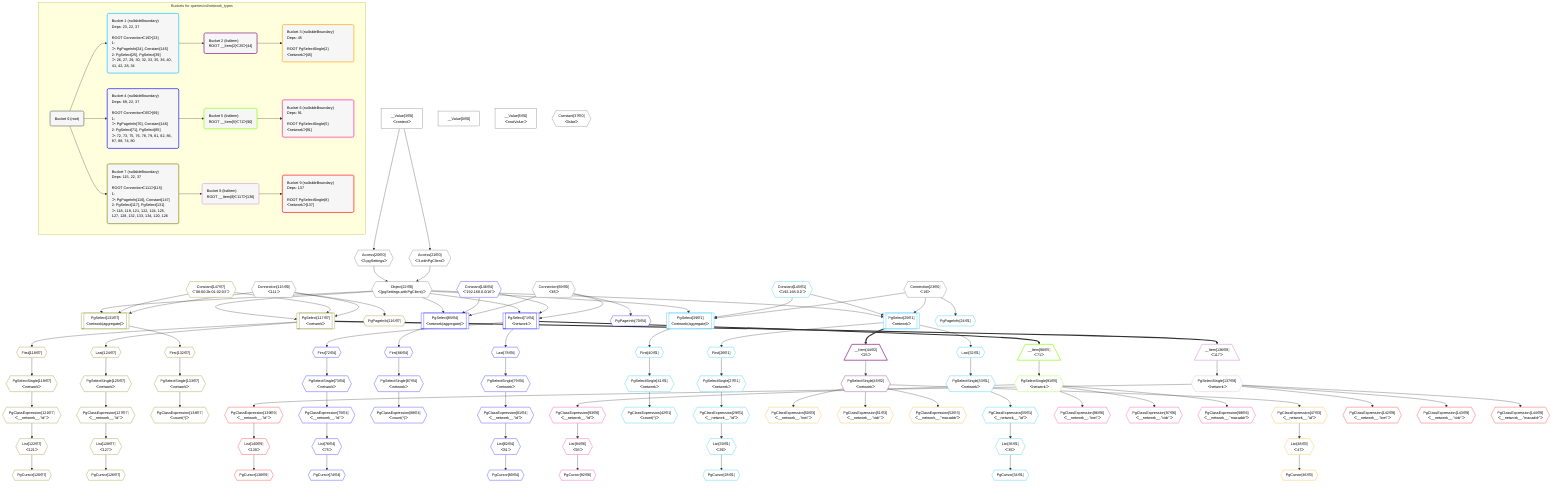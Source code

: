 %%{init: {'themeVariables': { 'fontSize': '12px'}}}%%
graph TD
    classDef path fill:#eee,stroke:#000,color:#000
    classDef plan fill:#fff,stroke-width:1px,color:#000
    classDef itemplan fill:#fff,stroke-width:2px,color:#000
    classDef unbatchedplan fill:#dff,stroke-width:1px,color:#000
    classDef sideeffectplan fill:#fcc,stroke-width:2px,color:#000
    classDef bucket fill:#f6f6f6,color:#000,stroke-width:2px,text-align:left


    %% plan dependencies
    Object22{{"Object[22∈0]<br />ᐸ{pgSettings,withPgClient}ᐳ"}}:::plan
    Access20{{"Access[20∈0]<br />ᐸ3.pgSettingsᐳ"}}:::plan
    Access21{{"Access[21∈0]<br />ᐸ3.withPgClientᐳ"}}:::plan
    Access20 & Access21 --> Object22
    __Value3["__Value[3∈0]<br />ᐸcontextᐳ"]:::plan
    __Value3 --> Access20
    __Value3 --> Access21
    __Value0["__Value[0∈0]"]:::plan
    __Value5["__Value[5∈0]<br />ᐸrootValueᐳ"]:::plan
    Connection23{{"Connection[23∈0]<br />ᐸ19ᐳ"}}:::plan
    Constant37{{"Constant[37∈0]<br />ᐸfalseᐳ"}}:::plan
    Connection69{{"Connection[69∈0]<br />ᐸ65ᐳ"}}:::plan
    Connection115{{"Connection[115∈0]<br />ᐸ111ᐳ"}}:::plan
    PgSelect117[["PgSelect[117∈7]<br />ᐸnetworkᐳ"]]:::plan
    Constant147{{"Constant[147∈7]<br />ᐸ'08:00:2b:01:02:03'ᐳ"}}:::plan
    Object22 & Constant147 & Connection115 --> PgSelect117
    PgSelect131[["PgSelect[131∈7]<br />ᐸnetwork(aggregate)ᐳ"]]:::plan
    Object22 & Constant147 & Connection115 --> PgSelect131
    PgPageInfo116{{"PgPageInfo[116∈7]"}}:::plan
    Connection115 --> PgPageInfo116
    First118{{"First[118∈7]"}}:::plan
    PgSelect117 --> First118
    PgSelectSingle119{{"PgSelectSingle[119∈7]<br />ᐸnetworkᐳ"}}:::plan
    First118 --> PgSelectSingle119
    PgClassExpression121{{"PgClassExpression[121∈7]<br />ᐸ__network__.”id”ᐳ"}}:::plan
    PgSelectSingle119 --> PgClassExpression121
    List122{{"List[122∈7]<br />ᐸ121ᐳ"}}:::plan
    PgClassExpression121 --> List122
    PgCursor120{{"PgCursor[120∈7]"}}:::plan
    List122 --> PgCursor120
    Last124{{"Last[124∈7]"}}:::plan
    PgSelect117 --> Last124
    PgSelectSingle125{{"PgSelectSingle[125∈7]<br />ᐸnetworkᐳ"}}:::plan
    Last124 --> PgSelectSingle125
    PgClassExpression127{{"PgClassExpression[127∈7]<br />ᐸ__network__.”id”ᐳ"}}:::plan
    PgSelectSingle125 --> PgClassExpression127
    List128{{"List[128∈7]<br />ᐸ127ᐳ"}}:::plan
    PgClassExpression127 --> List128
    PgCursor126{{"PgCursor[126∈7]"}}:::plan
    List128 --> PgCursor126
    First132{{"First[132∈7]"}}:::plan
    PgSelect131 --> First132
    PgSelectSingle133{{"PgSelectSingle[133∈7]<br />ᐸnetworkᐳ"}}:::plan
    First132 --> PgSelectSingle133
    PgClassExpression134{{"PgClassExpression[134∈7]<br />ᐸcount(*)ᐳ"}}:::plan
    PgSelectSingle133 --> PgClassExpression134
    PgSelect71[["PgSelect[71∈4]<br />ᐸnetworkᐳ"]]:::plan
    Constant146{{"Constant[146∈4]<br />ᐸ'192.168.0.0/16'ᐳ"}}:::plan
    Object22 & Constant146 & Connection69 --> PgSelect71
    PgSelect85[["PgSelect[85∈4]<br />ᐸnetwork(aggregate)ᐳ"]]:::plan
    Object22 & Constant146 & Connection69 --> PgSelect85
    PgPageInfo70{{"PgPageInfo[70∈4]"}}:::plan
    Connection69 --> PgPageInfo70
    First72{{"First[72∈4]"}}:::plan
    PgSelect71 --> First72
    PgSelectSingle73{{"PgSelectSingle[73∈4]<br />ᐸnetworkᐳ"}}:::plan
    First72 --> PgSelectSingle73
    PgClassExpression75{{"PgClassExpression[75∈4]<br />ᐸ__network__.”id”ᐳ"}}:::plan
    PgSelectSingle73 --> PgClassExpression75
    List76{{"List[76∈4]<br />ᐸ75ᐳ"}}:::plan
    PgClassExpression75 --> List76
    PgCursor74{{"PgCursor[74∈4]"}}:::plan
    List76 --> PgCursor74
    Last78{{"Last[78∈4]"}}:::plan
    PgSelect71 --> Last78
    PgSelectSingle79{{"PgSelectSingle[79∈4]<br />ᐸnetworkᐳ"}}:::plan
    Last78 --> PgSelectSingle79
    PgClassExpression81{{"PgClassExpression[81∈4]<br />ᐸ__network__.”id”ᐳ"}}:::plan
    PgSelectSingle79 --> PgClassExpression81
    List82{{"List[82∈4]<br />ᐸ81ᐳ"}}:::plan
    PgClassExpression81 --> List82
    PgCursor80{{"PgCursor[80∈4]"}}:::plan
    List82 --> PgCursor80
    First86{{"First[86∈4]"}}:::plan
    PgSelect85 --> First86
    PgSelectSingle87{{"PgSelectSingle[87∈4]<br />ᐸnetworkᐳ"}}:::plan
    First86 --> PgSelectSingle87
    PgClassExpression88{{"PgClassExpression[88∈4]<br />ᐸcount(*)ᐳ"}}:::plan
    PgSelectSingle87 --> PgClassExpression88
    PgSelect25[["PgSelect[25∈1]<br />ᐸnetworkᐳ"]]:::plan
    Constant145{{"Constant[145∈1]<br />ᐸ'192.168.0.0'ᐳ"}}:::plan
    Object22 & Constant145 & Connection23 --> PgSelect25
    PgSelect39[["PgSelect[39∈1]<br />ᐸnetwork(aggregate)ᐳ"]]:::plan
    Object22 & Constant145 & Connection23 --> PgSelect39
    PgPageInfo24{{"PgPageInfo[24∈1]"}}:::plan
    Connection23 --> PgPageInfo24
    First26{{"First[26∈1]"}}:::plan
    PgSelect25 --> First26
    PgSelectSingle27{{"PgSelectSingle[27∈1]<br />ᐸnetworkᐳ"}}:::plan
    First26 --> PgSelectSingle27
    PgClassExpression29{{"PgClassExpression[29∈1]<br />ᐸ__network__.”id”ᐳ"}}:::plan
    PgSelectSingle27 --> PgClassExpression29
    List30{{"List[30∈1]<br />ᐸ29ᐳ"}}:::plan
    PgClassExpression29 --> List30
    PgCursor28{{"PgCursor[28∈1]"}}:::plan
    List30 --> PgCursor28
    Last32{{"Last[32∈1]"}}:::plan
    PgSelect25 --> Last32
    PgSelectSingle33{{"PgSelectSingle[33∈1]<br />ᐸnetworkᐳ"}}:::plan
    Last32 --> PgSelectSingle33
    PgClassExpression35{{"PgClassExpression[35∈1]<br />ᐸ__network__.”id”ᐳ"}}:::plan
    PgSelectSingle33 --> PgClassExpression35
    List36{{"List[36∈1]<br />ᐸ35ᐳ"}}:::plan
    PgClassExpression35 --> List36
    PgCursor34{{"PgCursor[34∈1]"}}:::plan
    List36 --> PgCursor34
    First40{{"First[40∈1]"}}:::plan
    PgSelect39 --> First40
    PgSelectSingle41{{"PgSelectSingle[41∈1]<br />ᐸnetworkᐳ"}}:::plan
    First40 --> PgSelectSingle41
    PgClassExpression42{{"PgClassExpression[42∈1]<br />ᐸcount(*)ᐳ"}}:::plan
    PgSelectSingle41 --> PgClassExpression42
    __Item44[/"__Item[44∈2]<br />ᐸ25ᐳ"\]:::itemplan
    PgSelect25 ==> __Item44
    PgSelectSingle45{{"PgSelectSingle[45∈2]<br />ᐸnetworkᐳ"}}:::plan
    __Item44 --> PgSelectSingle45
    __Item90[/"__Item[90∈5]<br />ᐸ71ᐳ"\]:::itemplan
    PgSelect71 ==> __Item90
    PgSelectSingle91{{"PgSelectSingle[91∈5]<br />ᐸnetworkᐳ"}}:::plan
    __Item90 --> PgSelectSingle91
    __Item136[/"__Item[136∈8]<br />ᐸ117ᐳ"\]:::itemplan
    PgSelect117 ==> __Item136
    PgSelectSingle137{{"PgSelectSingle[137∈8]<br />ᐸnetworkᐳ"}}:::plan
    __Item136 --> PgSelectSingle137
    PgClassExpression47{{"PgClassExpression[47∈3]<br />ᐸ__network__.”id”ᐳ"}}:::plan
    PgSelectSingle45 --> PgClassExpression47
    List48{{"List[48∈3]<br />ᐸ47ᐳ"}}:::plan
    PgClassExpression47 --> List48
    PgCursor46{{"PgCursor[46∈3]"}}:::plan
    List48 --> PgCursor46
    PgClassExpression50{{"PgClassExpression[50∈3]<br />ᐸ__network__.”inet”ᐳ"}}:::plan
    PgSelectSingle45 --> PgClassExpression50
    PgClassExpression51{{"PgClassExpression[51∈3]<br />ᐸ__network__.”cidr”ᐳ"}}:::plan
    PgSelectSingle45 --> PgClassExpression51
    PgClassExpression52{{"PgClassExpression[52∈3]<br />ᐸ__network__.”macaddr”ᐳ"}}:::plan
    PgSelectSingle45 --> PgClassExpression52
    PgClassExpression93{{"PgClassExpression[93∈6]<br />ᐸ__network__.”id”ᐳ"}}:::plan
    PgSelectSingle91 --> PgClassExpression93
    List94{{"List[94∈6]<br />ᐸ93ᐳ"}}:::plan
    PgClassExpression93 --> List94
    PgCursor92{{"PgCursor[92∈6]"}}:::plan
    List94 --> PgCursor92
    PgClassExpression96{{"PgClassExpression[96∈6]<br />ᐸ__network__.”inet”ᐳ"}}:::plan
    PgSelectSingle91 --> PgClassExpression96
    PgClassExpression97{{"PgClassExpression[97∈6]<br />ᐸ__network__.”cidr”ᐳ"}}:::plan
    PgSelectSingle91 --> PgClassExpression97
    PgClassExpression98{{"PgClassExpression[98∈6]<br />ᐸ__network__.”macaddr”ᐳ"}}:::plan
    PgSelectSingle91 --> PgClassExpression98
    PgClassExpression139{{"PgClassExpression[139∈9]<br />ᐸ__network__.”id”ᐳ"}}:::plan
    PgSelectSingle137 --> PgClassExpression139
    List140{{"List[140∈9]<br />ᐸ139ᐳ"}}:::plan
    PgClassExpression139 --> List140
    PgCursor138{{"PgCursor[138∈9]"}}:::plan
    List140 --> PgCursor138
    PgClassExpression142{{"PgClassExpression[142∈9]<br />ᐸ__network__.”inet”ᐳ"}}:::plan
    PgSelectSingle137 --> PgClassExpression142
    PgClassExpression143{{"PgClassExpression[143∈9]<br />ᐸ__network__.”cidr”ᐳ"}}:::plan
    PgSelectSingle137 --> PgClassExpression143
    PgClassExpression144{{"PgClassExpression[144∈9]<br />ᐸ__network__.”macaddr”ᐳ"}}:::plan
    PgSelectSingle137 --> PgClassExpression144

    %% define steps

    subgraph "Buckets for queries/v4/network_types"
    Bucket0("Bucket 0 (root)"):::bucket
    classDef bucket0 stroke:#696969
    class Bucket0,__Value0,__Value3,__Value5,Access20,Access21,Object22,Connection23,Constant37,Connection69,Connection115 bucket0
    Bucket1("Bucket 1 (nullableBoundary)<br />Deps: 23, 22, 37<br /><br />ROOT Connectionᐸ19ᐳ[23]<br />1: <br />ᐳ: PgPageInfo[24], Constant[145]<br />2: PgSelect[25], PgSelect[39]<br />ᐳ: 26, 27, 29, 30, 32, 33, 35, 36, 40, 41, 42, 28, 34"):::bucket
    classDef bucket1 stroke:#00bfff
    class Bucket1,PgPageInfo24,PgSelect25,First26,PgSelectSingle27,PgCursor28,PgClassExpression29,List30,Last32,PgSelectSingle33,PgCursor34,PgClassExpression35,List36,PgSelect39,First40,PgSelectSingle41,PgClassExpression42,Constant145 bucket1
    Bucket2("Bucket 2 (listItem)<br />ROOT __Item{2}ᐸ25ᐳ[44]"):::bucket
    classDef bucket2 stroke:#7f007f
    class Bucket2,__Item44,PgSelectSingle45 bucket2
    Bucket3("Bucket 3 (nullableBoundary)<br />Deps: 45<br /><br />ROOT PgSelectSingle{2}ᐸnetworkᐳ[45]"):::bucket
    classDef bucket3 stroke:#ffa500
    class Bucket3,PgCursor46,PgClassExpression47,List48,PgClassExpression50,PgClassExpression51,PgClassExpression52 bucket3
    Bucket4("Bucket 4 (nullableBoundary)<br />Deps: 69, 22, 37<br /><br />ROOT Connectionᐸ65ᐳ[69]<br />1: <br />ᐳ: PgPageInfo[70], Constant[146]<br />2: PgSelect[71], PgSelect[85]<br />ᐳ: 72, 73, 75, 76, 78, 79, 81, 82, 86, 87, 88, 74, 80"):::bucket
    classDef bucket4 stroke:#0000ff
    class Bucket4,PgPageInfo70,PgSelect71,First72,PgSelectSingle73,PgCursor74,PgClassExpression75,List76,Last78,PgSelectSingle79,PgCursor80,PgClassExpression81,List82,PgSelect85,First86,PgSelectSingle87,PgClassExpression88,Constant146 bucket4
    Bucket5("Bucket 5 (listItem)<br />ROOT __Item{5}ᐸ71ᐳ[90]"):::bucket
    classDef bucket5 stroke:#7fff00
    class Bucket5,__Item90,PgSelectSingle91 bucket5
    Bucket6("Bucket 6 (nullableBoundary)<br />Deps: 91<br /><br />ROOT PgSelectSingle{5}ᐸnetworkᐳ[91]"):::bucket
    classDef bucket6 stroke:#ff1493
    class Bucket6,PgCursor92,PgClassExpression93,List94,PgClassExpression96,PgClassExpression97,PgClassExpression98 bucket6
    Bucket7("Bucket 7 (nullableBoundary)<br />Deps: 115, 22, 37<br /><br />ROOT Connectionᐸ111ᐳ[115]<br />1: <br />ᐳ: PgPageInfo[116], Constant[147]<br />2: PgSelect[117], PgSelect[131]<br />ᐳ: 118, 119, 121, 122, 124, 125, 127, 128, 132, 133, 134, 120, 126"):::bucket
    classDef bucket7 stroke:#808000
    class Bucket7,PgPageInfo116,PgSelect117,First118,PgSelectSingle119,PgCursor120,PgClassExpression121,List122,Last124,PgSelectSingle125,PgCursor126,PgClassExpression127,List128,PgSelect131,First132,PgSelectSingle133,PgClassExpression134,Constant147 bucket7
    Bucket8("Bucket 8 (listItem)<br />ROOT __Item{8}ᐸ117ᐳ[136]"):::bucket
    classDef bucket8 stroke:#dda0dd
    class Bucket8,__Item136,PgSelectSingle137 bucket8
    Bucket9("Bucket 9 (nullableBoundary)<br />Deps: 137<br /><br />ROOT PgSelectSingle{8}ᐸnetworkᐳ[137]"):::bucket
    classDef bucket9 stroke:#ff0000
    class Bucket9,PgCursor138,PgClassExpression139,List140,PgClassExpression142,PgClassExpression143,PgClassExpression144 bucket9
    Bucket0 --> Bucket1 & Bucket4 & Bucket7
    Bucket1 --> Bucket2
    Bucket2 --> Bucket3
    Bucket4 --> Bucket5
    Bucket5 --> Bucket6
    Bucket7 --> Bucket8
    Bucket8 --> Bucket9
    end